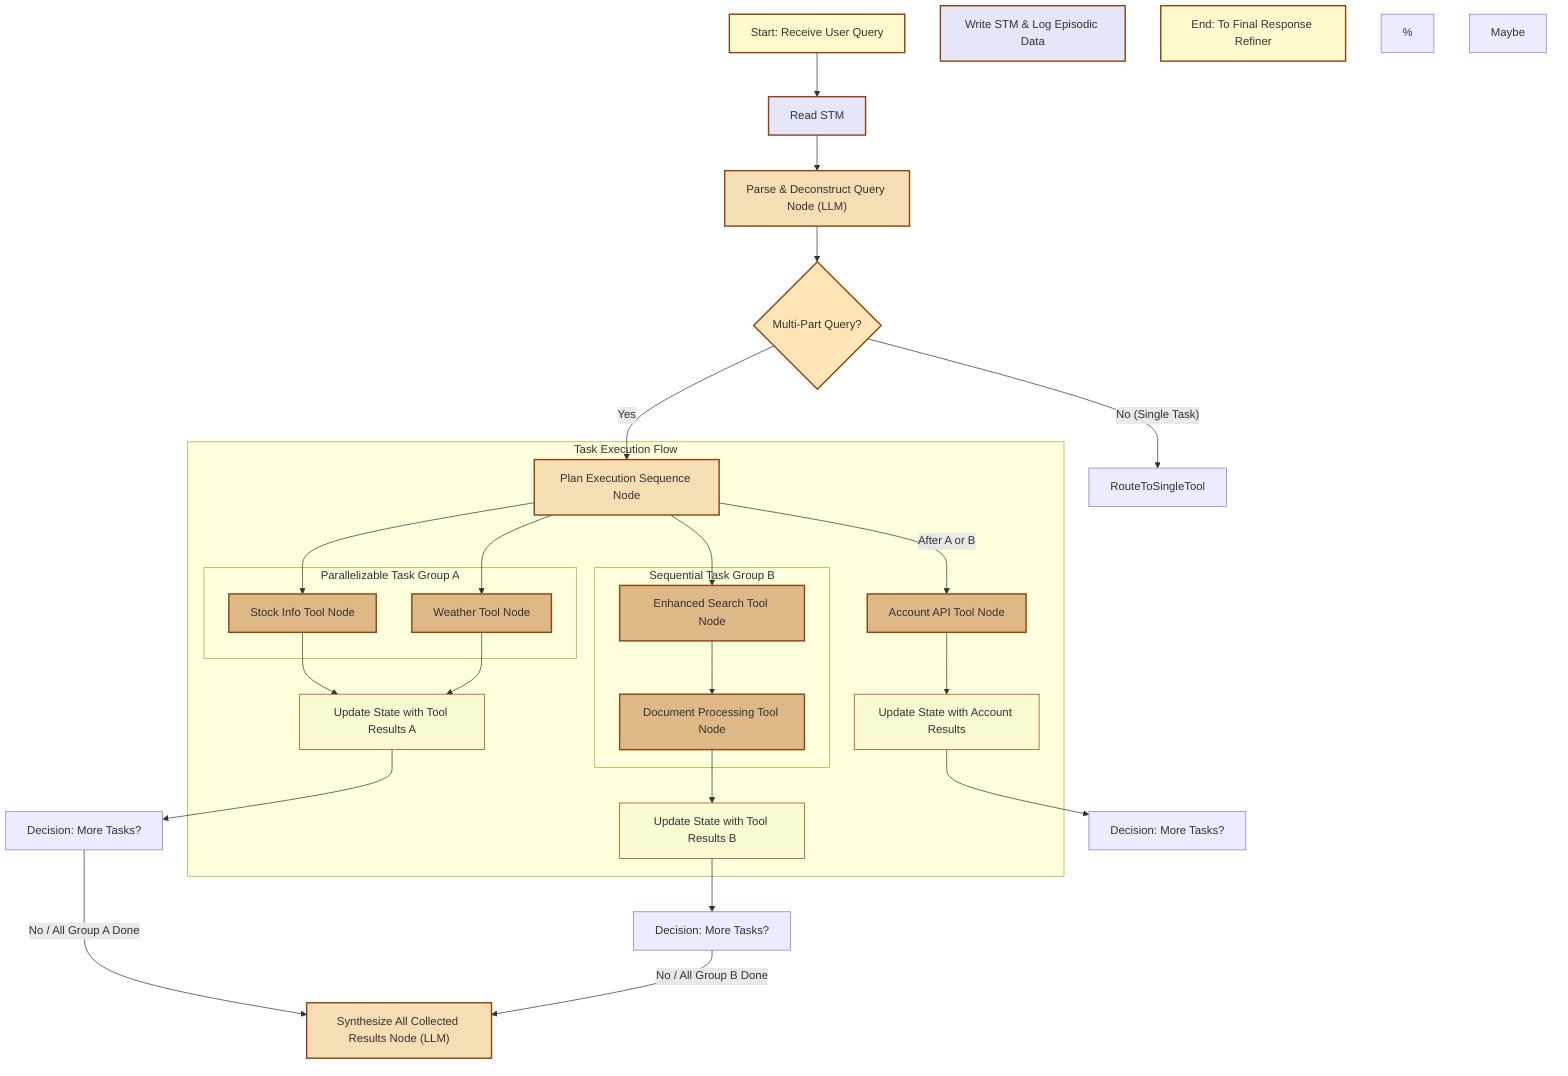 %%{
  init: {
    'theme': 'base',
    'themeVariables': {
      'fontFamily': 'Comic Sans MS, cursive',
      'fontSize': '14px',
      'primaryColor': '#FFFACD',       древний пергамент (для фона графа)
      'nodeBorder': '#8B4513',        седельно-коричневый (для границ узлов)
      'lineColor': '#A0522D',         охра (для линий)
      'primaryTextColor': '#5C4033',  темно-коричневый (для текста)
      'secondaryColor': '#DEB887',    светло-коричневый (для узлов инструментов)
      'tertiaryColor': '#F5DEB3',     пшеничный (для узлов обработки)
      'edgeLabelBackground':'#FFFFE0', светло-желтый (для меток ребер)
      'clusterBkg': '#FFFFE0'       светло-желтый (для фона кластеров)
    },
    'flowchart': {
      'curve': 'basis'
    }
  }
}%%

graph TD
    classDef langGraphCore fill:#FFFACD,stroke:#8B4513,stroke-width:2px;
    classDef toolNode fill:#DEB887,stroke:#8B4513,stroke-width:2px;
    classDef logicNode fill:#F5DEB3,stroke:#8B4513,stroke-width:2px;
    classDef decisionNode fill:#FFE4B5,stroke:#8B4513,stroke-width:2px,shape:diamond;
    classDef memoryNode fill:#E6E6FA,stroke:#8B4513,stroke-width:2px,shape:cylinder;
    classDef stateNode fill:#FAFAD2,stroke:#8B4513,stroke-width:1px,shape:parallelogram;

    Start[Start: Receive User Query]:::langGraphCore
    STM_Read[Read STM]:::memoryNode
    ParseQuery["Parse & Deconstruct Query Node (LLM)"]:::logicNode
    Decision_MultiPart{Multi-Part Query?}:::decisionNode

    subgraph "Task Execution Flow"
        direction LR
        TaskPlanner[Plan Execution Sequence Node]:::logicNode

        subgraph "Parallelizable Task Group A"
            Tool_Stock[Stock Info Tool Node]:::toolNode
            Tool_Weather[Weather Tool Node]:::toolNode
        end

        subgraph "Sequential Task Group B"
            Tool_Search[Enhanced Search Tool Node]:::toolNode
            Tool_DocProcess[Document Processing Tool Node]:::toolNode
            Tool_Search --> Tool_DocProcess
        end

        Tool_Account[Account API Tool Node]:::toolNode
        State_Update1[Update State with Tool Results A]:::stateNode
        State_Update2[Update State with Tool Results B]:::stateNode
        State_Update3[Update State with Account Results]:::stateNode
    end

    SynthesizeResults["Synthesize All Collected Results Node (LLM)"]:::logicNode
    STM_Write[Write STM & Log Episodic Data]:::memoryNode
    End_Phase6[End: To Final Response Refiner]:::langGraphCore

    %% Connections
    Start --> STM_Read;
    STM_Read --> ParseQuery;
    ParseQuery --> Decision_MultiPart;

    Decision_MultiPart -- Yes --> TaskPlanner;
    Decision_MultiPart -- No (Single Task) --> RouteToSingleTool;

    TaskPlanner --> Tool_Stock;
    TaskPlanner --> Tool_Weather;
    %% Simplified, could be more complex routing
    TaskPlanner -- After A or B --> Tool_Account; %

    Tool_Stock --> State_Update1;
    Tool_Weather --> State_Update1;

    TaskPlanner --> Tool_Search;
    Tool_DocProcess --> State_Update2;

    Tool_Account --> State_Update3;

    State_Update1 --> MaybeSynthesizeA[Decision: More Tasks?];
    State_Update2 --> MaybeSynthesizeB[Decision: More Tasks?];
    State_Update3 --> MaybeSynthesizeC[Decision: More Tasks?];

    MaybeSynthesizeA -- No / All Group A Done --> SynthesizeResults;
    MaybeSynthesizeB -- No / All Group B Done --> SynthesizeResults;
    Maybe